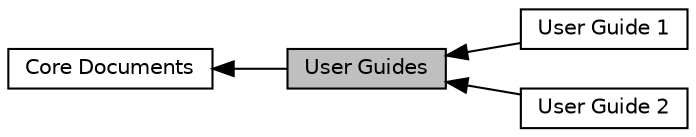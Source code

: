 digraph "User Guides"
{
  edge [fontname="Helvetica",fontsize="10",labelfontname="Helvetica",labelfontsize="10"];
  node [fontname="Helvetica",fontsize="10",shape=record];
  rankdir=LR;
  Node1 [label="Core Documents",height=0.2,width=0.4,color="black", fillcolor="white", style="filled",URL="$group___r_e_w___c_o_r_e___d_o_c_s.html",tooltip="Core documentation. "];
  Node0 [label="User Guides",height=0.2,width=0.4,color="black", fillcolor="grey75", style="filled", fontcolor="black"];
  Node2 [label="User Guide 1",height=0.2,width=0.4,color="black", fillcolor="white", style="filled",URL="$group__user1.html"];
  Node3 [label="User Guide 2",height=0.2,width=0.4,color="black", fillcolor="white", style="filled",URL="$group__user2.html"];
  Node1->Node0 [shape=plaintext, dir="back", style="solid"];
  Node0->Node2 [shape=plaintext, dir="back", style="solid"];
  Node0->Node3 [shape=plaintext, dir="back", style="solid"];
}
